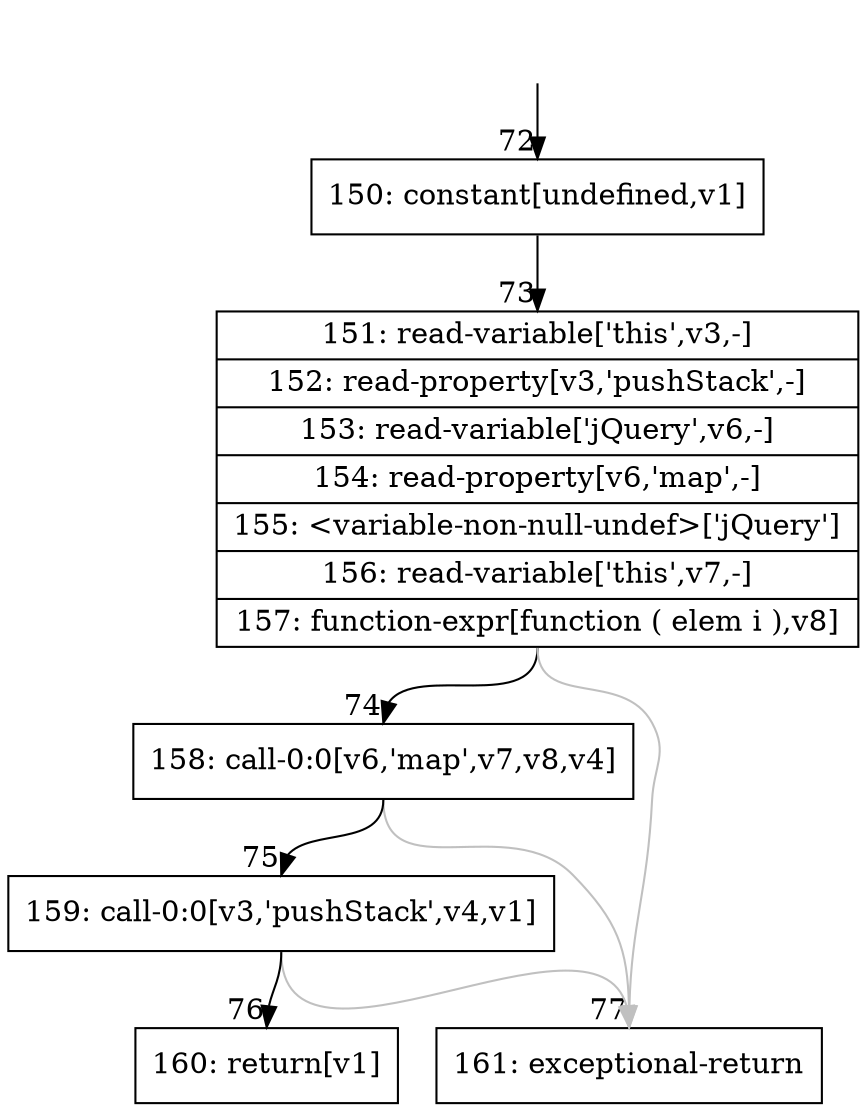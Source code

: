 digraph {
rankdir="TD"
BB_entry10[shape=none,label=""];
BB_entry10 -> BB72 [tailport=s, headport=n, headlabel="    72"]
BB72 [shape=record label="{150: constant[undefined,v1]}" ] 
BB72 -> BB73 [tailport=s, headport=n, headlabel="      73"]
BB73 [shape=record label="{151: read-variable['this',v3,-]|152: read-property[v3,'pushStack',-]|153: read-variable['jQuery',v6,-]|154: read-property[v6,'map',-]|155: \<variable-non-null-undef\>['jQuery']|156: read-variable['this',v7,-]|157: function-expr[function ( elem i ),v8]}" ] 
BB73 -> BB74 [tailport=s, headport=n, headlabel="      74"]
BB73 -> BB77 [tailport=s, headport=n, color=gray, headlabel="      77"]
BB74 [shape=record label="{158: call-0:0[v6,'map',v7,v8,v4]}" ] 
BB74 -> BB75 [tailport=s, headport=n, headlabel="      75"]
BB74 -> BB77 [tailport=s, headport=n, color=gray]
BB75 [shape=record label="{159: call-0:0[v3,'pushStack',v4,v1]}" ] 
BB75 -> BB76 [tailport=s, headport=n, headlabel="      76"]
BB75 -> BB77 [tailport=s, headport=n, color=gray]
BB76 [shape=record label="{160: return[v1]}" ] 
BB77 [shape=record label="{161: exceptional-return}" ] 
}
